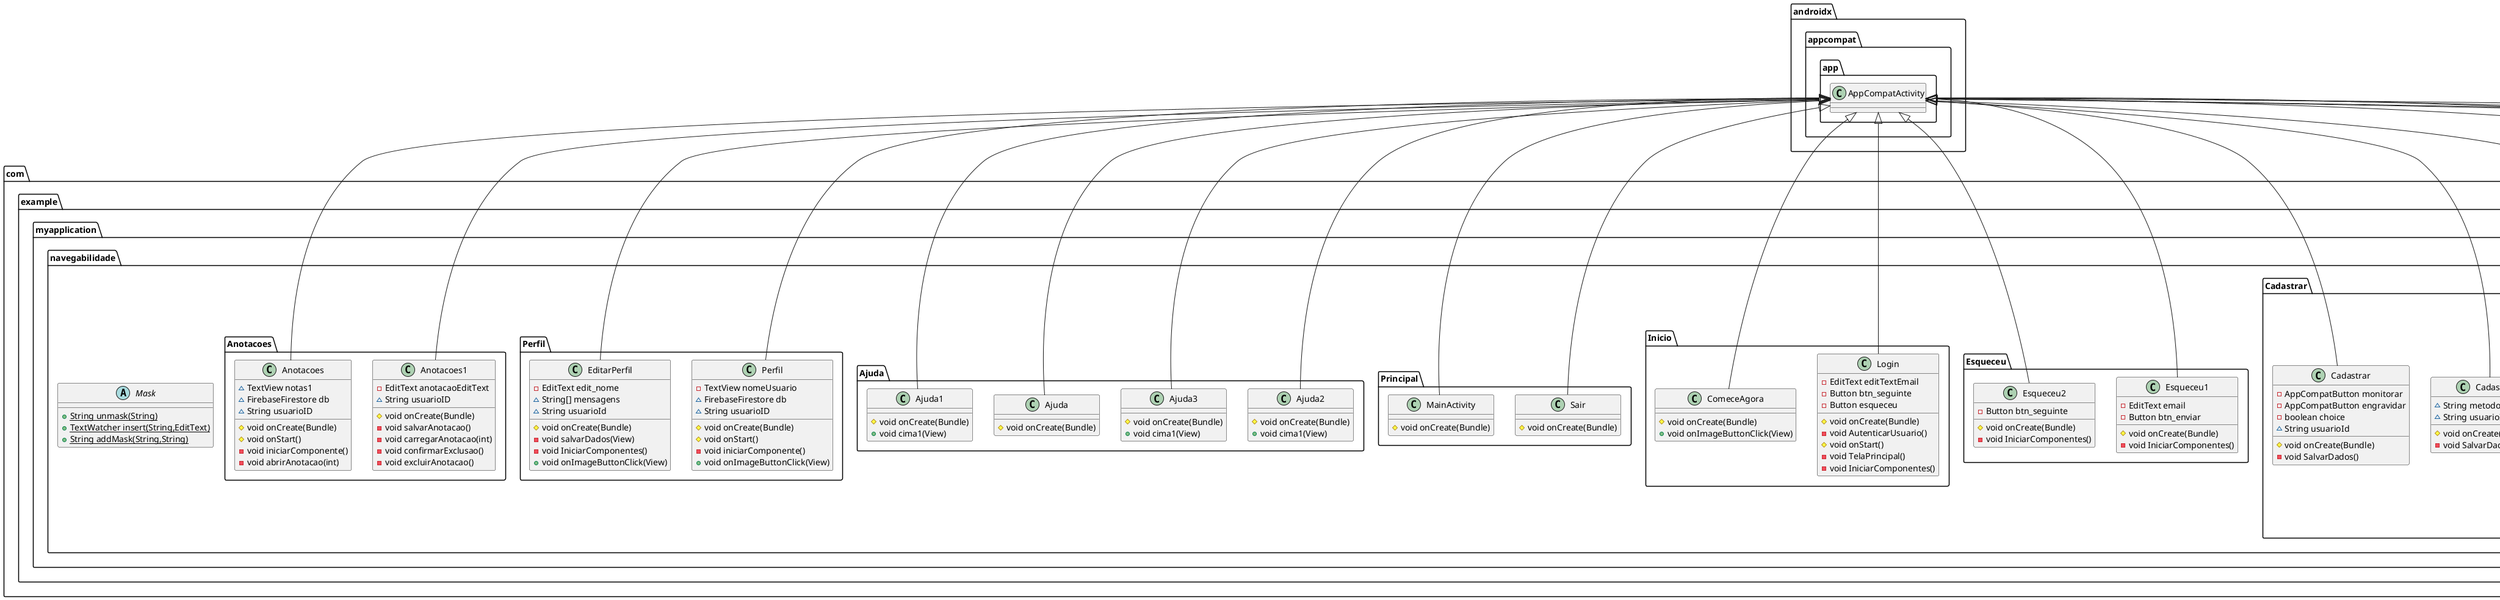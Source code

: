 @startuml
class com.example.myapplication.navegabilidade.Home.Notificacoes {
~ FirebaseFirestore db
- TextView notifica
~ String diasProxima
- boolean notificationsEnabled
~ String usuarioID
# void onCreate(Bundle)
# void onStart()
}
class com.example.myapplication.navegabilidade.Cadastrar.Cadastrar3 {
~ String usuarioId
# void onCreate(Bundle)
- void SalvarDados(String)
- String formatDate(int,int,int)
}
abstract class com.example.myapplication.navegabilidade.Mask {
+ {static} String unmask(String)
+ {static} TextWatcher insert(String,EditText)
+ {static} String addMask(String,String)
}
class com.example.myapplication.navegabilidade.Esqueceu.Esqueceu1 {
- EditText email
- Button btn_enviar
# void onCreate(Bundle)
- void IniciarComponentes()
}
class com.example.myapplication.navegabilidade.Home.Calendario {
- CalendarView calendarView
- long dataInicialMillis
- int periodo
# void onCreate(Bundle)
- void marcarDiasNoCalendarView(String)
}
class com.example.myapplication.navegabilidade.Inicio.Login {
- EditText editTextEmail
- Button btn_seguinte
- Button esqueceu
# void onCreate(Bundle)
- void AutenticarUsuario()
# void onStart()
- void TelaPrincipal()
- void IniciarComponentes()
}
class com.example.myapplication.navegabilidade.Principal.Sair {
# void onCreate(Bundle)
}
class com.example.myapplication.navegabilidade.Ajuda.Ajuda2 {
# void onCreate(Bundle)
+ void cima1(View)
}
class com.example.myapplication.navegabilidade.Home.Informacao {
~ String link1
~ String link2
~ String link3
~ String link4
~ String link5
# void onCreate(Bundle)
}
class com.example.myapplication.navegabilidade.Home.LinhaDoTempo {
~ String usuarioId
~ String totoday
~ CircularSeekBar seekBar
# void onCreate(Bundle)
- void validacaoDatas()
- void atualizaCampos(String,String,int,String,int)
- void atualizarDataUltimaMenstruacao(String)
- void atualizarDatasMenstruacao(String,String,String,int)
- void atualizarSeekBar(String)
- String determinarFaseDoCiclo(String,String,String,int,int)
- String calcularDiaDoCiclo(String,String)
- String calcularProximaMenstruacao(String,int)
- int calcularIntervaloUltimaMenstruacao(String,String)
}
class com.example.myapplication.navegabilidade.Cadastrar.CriarConta {
- EditText edit_nome
- Button cadastrar
~ String[] mensagens
~ String usuarioID
# void onCreate(Bundle)
- void CadastrarUsuario(View)
- void SalvarDadosUsuario()
- void IniciarComponentes()
}
class com.example.myapplication.navegabilidade.Perfil.Perfil {
- TextView nomeUsuario
~ FirebaseFirestore db
~ String usuarioID
# void onCreate(Bundle)
# void onStart()
- void iniciarComponente()
+ void onImageButtonClick(View)
}
class com.example.myapplication.navegabilidade.Principal.MainActivity {
# void onCreate(Bundle)
}
class com.example.myapplication.navegabilidade.Cadastrar.Cadastrar4 {
- CircularSeekBar progressoCiclo
- boolean longoMensagemMostrada
- boolean curtoMensagemMostrada
~ int diasCiclo
~ String usuarioId
~ int diasSangramento
- Button diasMenstruaisButton
- TextView diasTextView
- CircularSeekBar seekBar
# void onCreate(Bundle)
- void salvarDadosCiclo(int,int)
+ void onImageButtonClick(View)
+ void aumentarDiasMenstruais(View)
+ void diminuirDiasMenstruais(View)
- int extrairApenasDigitos(String)
- String calcularProximaMenstruacao(String,int)
- String calcularPenultimaMenstruacao(String,int)
}
class com.example.myapplication.navegabilidade.Ajuda.Ajuda3 {
# void onCreate(Bundle)
+ void cima1(View)
}
class com.example.myapplication.navegabilidade.Inicio.ComeceAgora {
# void onCreate(Bundle)
+ void onImageButtonClick(View)
}
class com.example.myapplication.navegabilidade.Anotacoes.Anotacoes1 {
- EditText anotacaoEditText
~ String usuarioID
# void onCreate(Bundle)
- void salvarAnotacao()
- void carregarAnotacao(int)
- void confirmarExclusao()
- void excluirAnotacao()
}
class com.example.myapplication.navegabilidade.Anotacoes.Anotacoes {
~ TextView notas1
~ FirebaseFirestore db
~ String usuarioID
# void onCreate(Bundle)
# void onStart()
- void iniciarComponente()
- void abrirAnotacao(int)
}
class com.example.myapplication.navegabilidade.Ajuda.Ajuda {
# void onCreate(Bundle)
}
class com.example.myapplication.navegabilidade.Esqueceu.Esqueceu2 {
- Button btn_seguinte
# void onCreate(Bundle)
- void IniciarComponentes()
}
class com.example.myapplication.navegabilidade.Cadastrar.Cadastrar2 {
~ String metodo
~ String usuarioId
# void onCreate(Bundle)
- void SalvarDados(String)
}
class com.example.myapplication.navegabilidade.Perfil.EditarPerfil {
- EditText edit_nome
~ String[] mensagens
~ String usuarioId
# void onCreate(Bundle)
- void salvarDados(View)
- void IniciarComponentes()
+ void onImageButtonClick(View)
}
class com.example.myapplication.navegabilidade.Cadastrar.Cadastrar {
- AppCompatButton monitorar
- AppCompatButton engravidar
- boolean choice
~ String usuarioId
# void onCreate(Bundle)
- void SalvarDados()
}
class com.example.myapplication.navegabilidade.Ajuda.Ajuda1 {
# void onCreate(Bundle)
+ void cima1(View)
}


androidx.appcompat.app.AppCompatActivity <|-- com.example.myapplication.navegabilidade.Home.Notificacoes
androidx.appcompat.app.AppCompatActivity <|-- com.example.myapplication.navegabilidade.Cadastrar.Cadastrar3
androidx.appcompat.app.AppCompatActivity <|-- com.example.myapplication.navegabilidade.Esqueceu.Esqueceu1
androidx.appcompat.app.AppCompatActivity <|-- com.example.myapplication.navegabilidade.Home.Calendario
androidx.appcompat.app.AppCompatActivity <|-- com.example.myapplication.navegabilidade.Inicio.Login
androidx.appcompat.app.AppCompatActivity <|-- com.example.myapplication.navegabilidade.Principal.Sair
androidx.appcompat.app.AppCompatActivity <|-- com.example.myapplication.navegabilidade.Ajuda.Ajuda2
androidx.appcompat.app.AppCompatActivity <|-- com.example.myapplication.navegabilidade.Home.Informacao
androidx.appcompat.app.AppCompatActivity <|-- com.example.myapplication.navegabilidade.Home.LinhaDoTempo
androidx.appcompat.app.AppCompatActivity <|-- com.example.myapplication.navegabilidade.Cadastrar.CriarConta
androidx.appcompat.app.AppCompatActivity <|-- com.example.myapplication.navegabilidade.Perfil.Perfil
androidx.appcompat.app.AppCompatActivity <|-- com.example.myapplication.navegabilidade.Principal.MainActivity
androidx.appcompat.app.AppCompatActivity <|-- com.example.myapplication.navegabilidade.Cadastrar.Cadastrar4
androidx.appcompat.app.AppCompatActivity <|-- com.example.myapplication.navegabilidade.Ajuda.Ajuda3
androidx.appcompat.app.AppCompatActivity <|-- com.example.myapplication.navegabilidade.Inicio.ComeceAgora
androidx.appcompat.app.AppCompatActivity <|-- com.example.myapplication.navegabilidade.Anotacoes.Anotacoes1
androidx.appcompat.app.AppCompatActivity <|-- com.example.myapplication.navegabilidade.Anotacoes.Anotacoes
androidx.appcompat.app.AppCompatActivity <|-- com.example.myapplication.navegabilidade.Ajuda.Ajuda
androidx.appcompat.app.AppCompatActivity <|-- com.example.myapplication.navegabilidade.Esqueceu.Esqueceu2
androidx.appcompat.app.AppCompatActivity <|-- com.example.myapplication.navegabilidade.Cadastrar.Cadastrar2
androidx.appcompat.app.AppCompatActivity <|-- com.example.myapplication.navegabilidade.Perfil.EditarPerfil
androidx.appcompat.app.AppCompatActivity <|-- com.example.myapplication.navegabilidade.Cadastrar.Cadastrar
androidx.appcompat.app.AppCompatActivity <|-- com.example.myapplication.navegabilidade.Ajuda.Ajuda1
@enduml